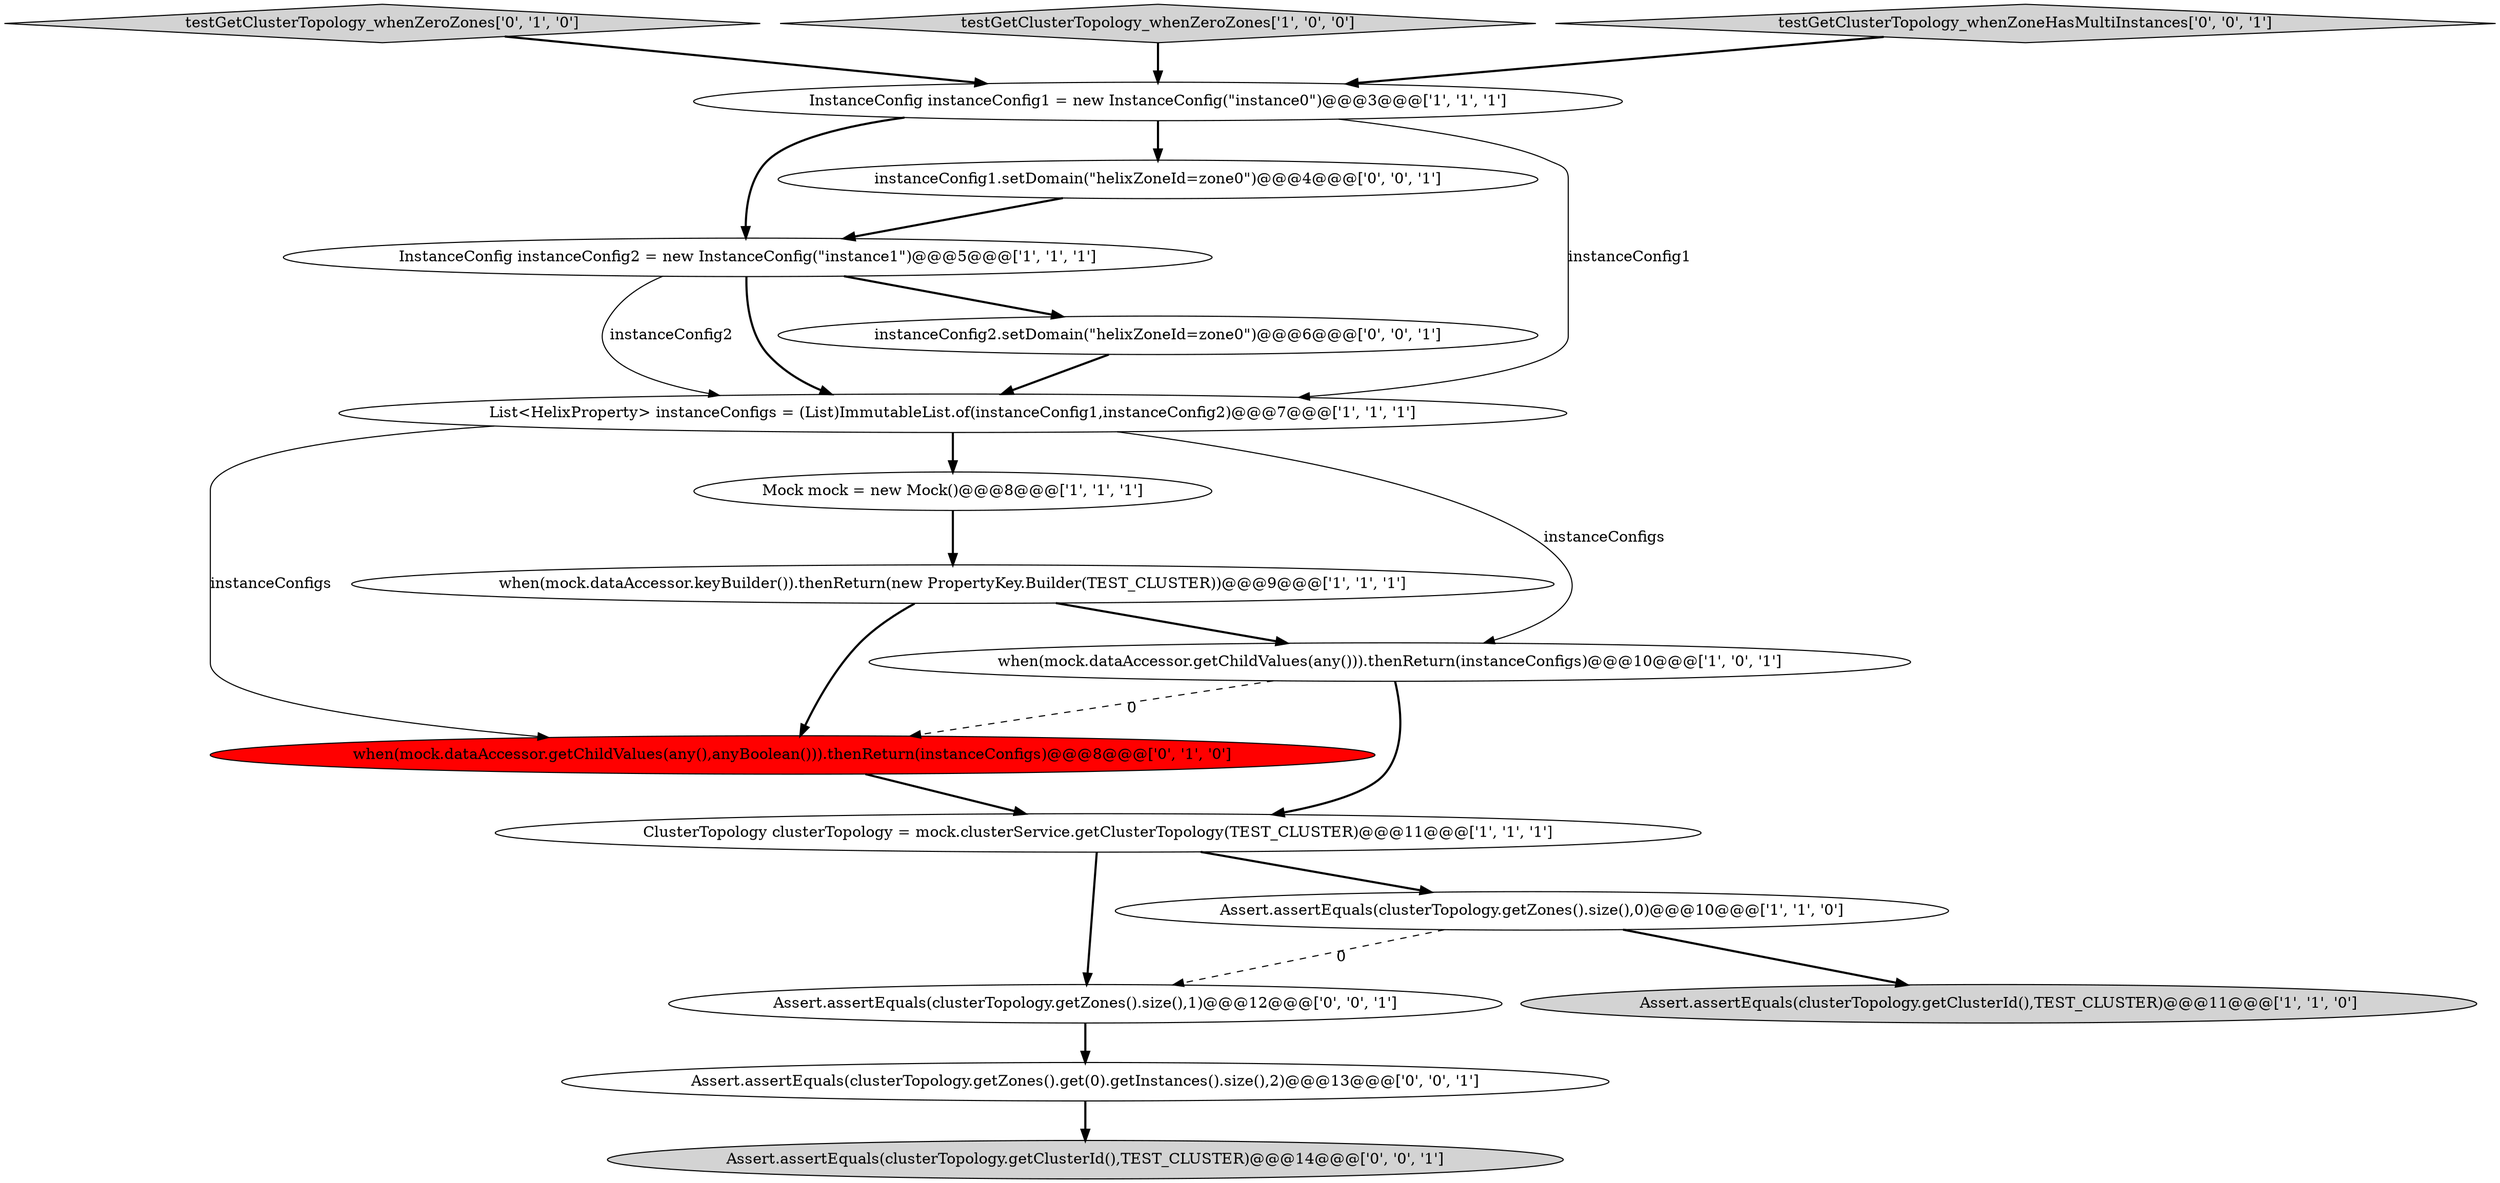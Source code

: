 digraph {
17 [style = filled, label = "Assert.assertEquals(clusterTopology.getZones().size(),1)@@@12@@@['0', '0', '1']", fillcolor = white, shape = ellipse image = "AAA0AAABBB3BBB"];
10 [style = filled, label = "when(mock.dataAccessor.getChildValues(any(),anyBoolean())).thenReturn(instanceConfigs)@@@8@@@['0', '1', '0']", fillcolor = red, shape = ellipse image = "AAA1AAABBB2BBB"];
11 [style = filled, label = "testGetClusterTopology_whenZeroZones['0', '1', '0']", fillcolor = lightgray, shape = diamond image = "AAA0AAABBB2BBB"];
5 [style = filled, label = "testGetClusterTopology_whenZeroZones['1', '0', '0']", fillcolor = lightgray, shape = diamond image = "AAA0AAABBB1BBB"];
14 [style = filled, label = "Assert.assertEquals(clusterTopology.getZones().get(0).getInstances().size(),2)@@@13@@@['0', '0', '1']", fillcolor = white, shape = ellipse image = "AAA0AAABBB3BBB"];
6 [style = filled, label = "InstanceConfig instanceConfig1 = new InstanceConfig(\"instance0\")@@@3@@@['1', '1', '1']", fillcolor = white, shape = ellipse image = "AAA0AAABBB1BBB"];
7 [style = filled, label = "when(mock.dataAccessor.keyBuilder()).thenReturn(new PropertyKey.Builder(TEST_CLUSTER))@@@9@@@['1', '1', '1']", fillcolor = white, shape = ellipse image = "AAA0AAABBB1BBB"];
9 [style = filled, label = "InstanceConfig instanceConfig2 = new InstanceConfig(\"instance1\")@@@5@@@['1', '1', '1']", fillcolor = white, shape = ellipse image = "AAA0AAABBB1BBB"];
16 [style = filled, label = "Assert.assertEquals(clusterTopology.getClusterId(),TEST_CLUSTER)@@@14@@@['0', '0', '1']", fillcolor = lightgray, shape = ellipse image = "AAA0AAABBB3BBB"];
0 [style = filled, label = "Assert.assertEquals(clusterTopology.getZones().size(),0)@@@10@@@['1', '1', '0']", fillcolor = white, shape = ellipse image = "AAA0AAABBB1BBB"];
8 [style = filled, label = "Mock mock = new Mock()@@@8@@@['1', '1', '1']", fillcolor = white, shape = ellipse image = "AAA0AAABBB1BBB"];
12 [style = filled, label = "instanceConfig1.setDomain(\"helixZoneId=zone0\")@@@4@@@['0', '0', '1']", fillcolor = white, shape = ellipse image = "AAA0AAABBB3BBB"];
2 [style = filled, label = "List<HelixProperty> instanceConfigs = (List)ImmutableList.of(instanceConfig1,instanceConfig2)@@@7@@@['1', '1', '1']", fillcolor = white, shape = ellipse image = "AAA0AAABBB1BBB"];
3 [style = filled, label = "when(mock.dataAccessor.getChildValues(any())).thenReturn(instanceConfigs)@@@10@@@['1', '0', '1']", fillcolor = white, shape = ellipse image = "AAA0AAABBB1BBB"];
1 [style = filled, label = "Assert.assertEquals(clusterTopology.getClusterId(),TEST_CLUSTER)@@@11@@@['1', '1', '0']", fillcolor = lightgray, shape = ellipse image = "AAA0AAABBB1BBB"];
13 [style = filled, label = "testGetClusterTopology_whenZoneHasMultiInstances['0', '0', '1']", fillcolor = lightgray, shape = diamond image = "AAA0AAABBB3BBB"];
4 [style = filled, label = "ClusterTopology clusterTopology = mock.clusterService.getClusterTopology(TEST_CLUSTER)@@@11@@@['1', '1', '1']", fillcolor = white, shape = ellipse image = "AAA0AAABBB1BBB"];
15 [style = filled, label = "instanceConfig2.setDomain(\"helixZoneId=zone0\")@@@6@@@['0', '0', '1']", fillcolor = white, shape = ellipse image = "AAA0AAABBB3BBB"];
14->16 [style = bold, label=""];
15->2 [style = bold, label=""];
4->17 [style = bold, label=""];
9->2 [style = solid, label="instanceConfig2"];
9->2 [style = bold, label=""];
7->10 [style = bold, label=""];
11->6 [style = bold, label=""];
6->2 [style = solid, label="instanceConfig1"];
12->9 [style = bold, label=""];
0->17 [style = dashed, label="0"];
3->4 [style = bold, label=""];
7->3 [style = bold, label=""];
8->7 [style = bold, label=""];
4->0 [style = bold, label=""];
2->10 [style = solid, label="instanceConfigs"];
5->6 [style = bold, label=""];
17->14 [style = bold, label=""];
9->15 [style = bold, label=""];
0->1 [style = bold, label=""];
2->3 [style = solid, label="instanceConfigs"];
10->4 [style = bold, label=""];
3->10 [style = dashed, label="0"];
13->6 [style = bold, label=""];
6->9 [style = bold, label=""];
2->8 [style = bold, label=""];
6->12 [style = bold, label=""];
}
